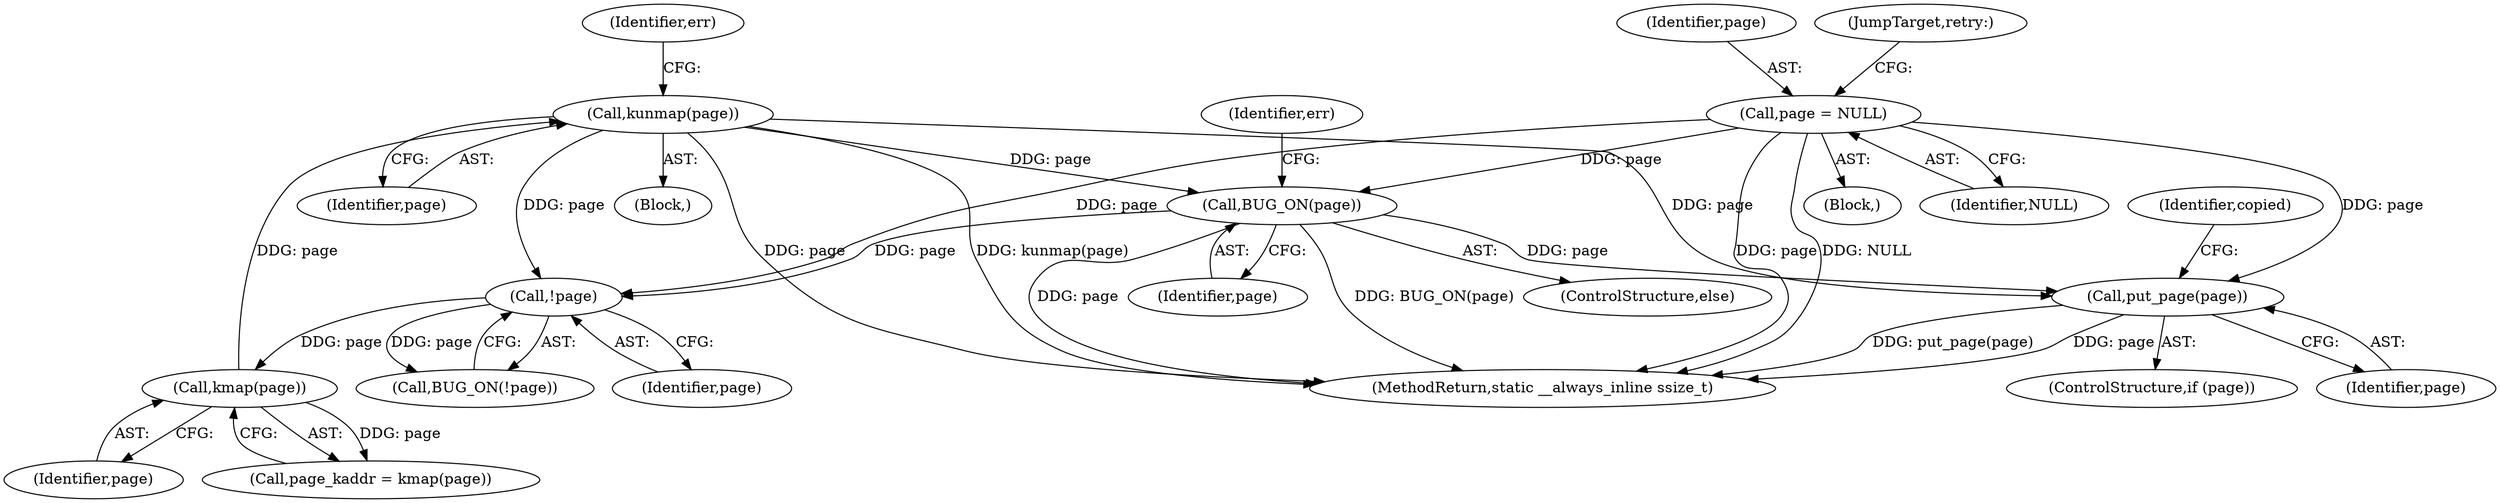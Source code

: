 digraph "0_linux_29ec90660d68bbdd69507c1c8b4e33aa299278b1_1@pointer" {
"1000426" [label="(Call,put_page(page))"];
"1000379" [label="(Call,kunmap(page))"];
"1000369" [label="(Call,kmap(page))"];
"1000365" [label="(Call,!page)"];
"1000154" [label="(Call,page = NULL)"];
"1000392" [label="(Call,BUG_ON(page))"];
"1000365" [label="(Call,!page)"];
"1000391" [label="(ControlStructure,else)"];
"1000117" [label="(Block,)"];
"1000392" [label="(Call,BUG_ON(page))"];
"1000157" [label="(JumpTarget,retry:)"];
"1000447" [label="(MethodReturn,static __always_inline ssize_t)"];
"1000380" [label="(Identifier,page)"];
"1000369" [label="(Call,kmap(page))"];
"1000426" [label="(Call,put_page(page))"];
"1000396" [label="(Identifier,err)"];
"1000379" [label="(Call,kunmap(page))"];
"1000424" [label="(ControlStructure,if (page))"];
"1000427" [label="(Identifier,page)"];
"1000156" [label="(Identifier,NULL)"];
"1000370" [label="(Identifier,page)"];
"1000383" [label="(Identifier,err)"];
"1000367" [label="(Call,page_kaddr = kmap(page))"];
"1000366" [label="(Identifier,page)"];
"1000364" [label="(Call,BUG_ON(!page))"];
"1000357" [label="(Block,)"];
"1000155" [label="(Identifier,page)"];
"1000393" [label="(Identifier,page)"];
"1000154" [label="(Call,page = NULL)"];
"1000430" [label="(Identifier,copied)"];
"1000426" -> "1000424"  [label="AST: "];
"1000426" -> "1000427"  [label="CFG: "];
"1000427" -> "1000426"  [label="AST: "];
"1000430" -> "1000426"  [label="CFG: "];
"1000426" -> "1000447"  [label="DDG: page"];
"1000426" -> "1000447"  [label="DDG: put_page(page)"];
"1000379" -> "1000426"  [label="DDG: page"];
"1000154" -> "1000426"  [label="DDG: page"];
"1000392" -> "1000426"  [label="DDG: page"];
"1000379" -> "1000357"  [label="AST: "];
"1000379" -> "1000380"  [label="CFG: "];
"1000380" -> "1000379"  [label="AST: "];
"1000383" -> "1000379"  [label="CFG: "];
"1000379" -> "1000447"  [label="DDG: page"];
"1000379" -> "1000447"  [label="DDG: kunmap(page)"];
"1000379" -> "1000365"  [label="DDG: page"];
"1000369" -> "1000379"  [label="DDG: page"];
"1000379" -> "1000392"  [label="DDG: page"];
"1000369" -> "1000367"  [label="AST: "];
"1000369" -> "1000370"  [label="CFG: "];
"1000370" -> "1000369"  [label="AST: "];
"1000367" -> "1000369"  [label="CFG: "];
"1000369" -> "1000367"  [label="DDG: page"];
"1000365" -> "1000369"  [label="DDG: page"];
"1000365" -> "1000364"  [label="AST: "];
"1000365" -> "1000366"  [label="CFG: "];
"1000366" -> "1000365"  [label="AST: "];
"1000364" -> "1000365"  [label="CFG: "];
"1000365" -> "1000364"  [label="DDG: page"];
"1000154" -> "1000365"  [label="DDG: page"];
"1000392" -> "1000365"  [label="DDG: page"];
"1000154" -> "1000117"  [label="AST: "];
"1000154" -> "1000156"  [label="CFG: "];
"1000155" -> "1000154"  [label="AST: "];
"1000156" -> "1000154"  [label="AST: "];
"1000157" -> "1000154"  [label="CFG: "];
"1000154" -> "1000447"  [label="DDG: page"];
"1000154" -> "1000447"  [label="DDG: NULL"];
"1000154" -> "1000392"  [label="DDG: page"];
"1000392" -> "1000391"  [label="AST: "];
"1000392" -> "1000393"  [label="CFG: "];
"1000393" -> "1000392"  [label="AST: "];
"1000396" -> "1000392"  [label="CFG: "];
"1000392" -> "1000447"  [label="DDG: BUG_ON(page)"];
"1000392" -> "1000447"  [label="DDG: page"];
}
